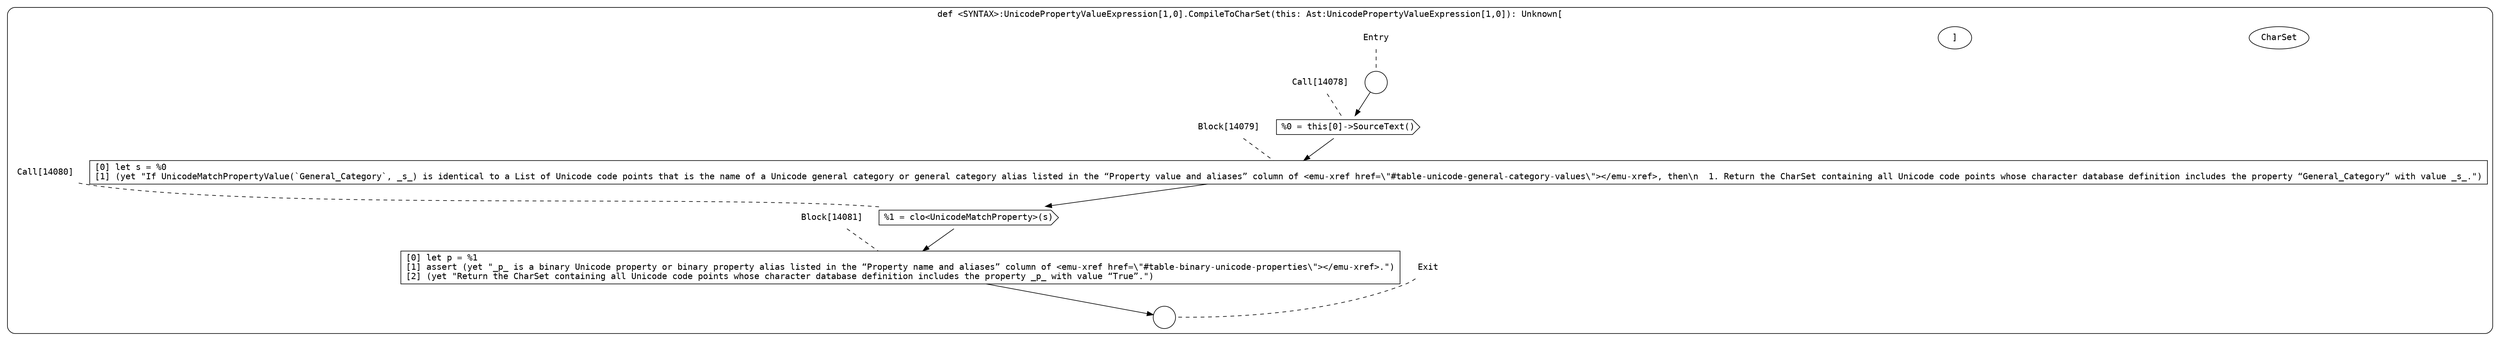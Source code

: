 digraph {
  graph [fontname = "Consolas"]
  node [fontname = "Consolas"]
  edge [fontname = "Consolas"]
  subgraph cluster2300 {
    label = "def <SYNTAX>:UnicodePropertyValueExpression[1,0].CompileToCharSet(this: Ast:UnicodePropertyValueExpression[1,0]): Unknown["CharSet"]"
    style = rounded
    cluster2300_entry_name [shape=none, label=<<font color="black">Entry</font>>]
    cluster2300_entry_name -> cluster2300_entry [arrowhead=none, color="black", style=dashed]
    cluster2300_entry [shape=circle label=" " color="black" fillcolor="white" style=filled]
    cluster2300_entry -> node14078 [color="black"]
    cluster2300_exit_name [shape=none, label=<<font color="black">Exit</font>>]
    cluster2300_exit_name -> cluster2300_exit [arrowhead=none, color="black", style=dashed]
    cluster2300_exit [shape=circle label=" " color="black" fillcolor="white" style=filled]
    node14078_name [shape=none, label=<<font color="black">Call[14078]</font>>]
    node14078_name -> node14078 [arrowhead=none, color="black", style=dashed]
    node14078 [shape=cds, label=<<font color="black">%0 = this[0]-&gt;SourceText()</font>> color="black" fillcolor="white", style=filled]
    node14078 -> node14079 [color="black"]
    node14079_name [shape=none, label=<<font color="black">Block[14079]</font>>]
    node14079_name -> node14079 [arrowhead=none, color="black", style=dashed]
    node14079 [shape=box, label=<<font color="black">[0] let s = %0<BR ALIGN="LEFT"/>[1] (yet &quot;If UnicodeMatchPropertyValue(`General_Category`, _s_) is identical to a List of Unicode code points that is the name of a Unicode general category or general category alias listed in the &ldquo;Property value and aliases&rdquo; column of &lt;emu-xref href=\&quot;#table-unicode-general-category-values\&quot;&gt;&lt;/emu-xref&gt;, then\n  1. Return the CharSet containing all Unicode code points whose character database definition includes the property &ldquo;General_Category&rdquo; with value _s_.&quot;)<BR ALIGN="LEFT"/></font>> color="black" fillcolor="white", style=filled]
    node14079 -> node14080 [color="black"]
    node14080_name [shape=none, label=<<font color="black">Call[14080]</font>>]
    node14080_name -> node14080 [arrowhead=none, color="black", style=dashed]
    node14080 [shape=cds, label=<<font color="black">%1 = clo&lt;UnicodeMatchProperty&gt;(s)</font>> color="black" fillcolor="white", style=filled]
    node14080 -> node14081 [color="black"]
    node14081_name [shape=none, label=<<font color="black">Block[14081]</font>>]
    node14081_name -> node14081 [arrowhead=none, color="black", style=dashed]
    node14081 [shape=box, label=<<font color="black">[0] let p = %1<BR ALIGN="LEFT"/>[1] assert (yet &quot;_p_ is a binary Unicode property or binary property alias listed in the &ldquo;Property name and aliases&rdquo; column of &lt;emu-xref href=\&quot;#table-binary-unicode-properties\&quot;&gt;&lt;/emu-xref&gt;.&quot;)<BR ALIGN="LEFT"/>[2] (yet &quot;Return the CharSet containing all Unicode code points whose character database definition includes the property _p_ with value &ldquo;True&rdquo;.&quot;)<BR ALIGN="LEFT"/></font>> color="black" fillcolor="white", style=filled]
    node14081 -> cluster2300_exit [color="black"]
  }
}